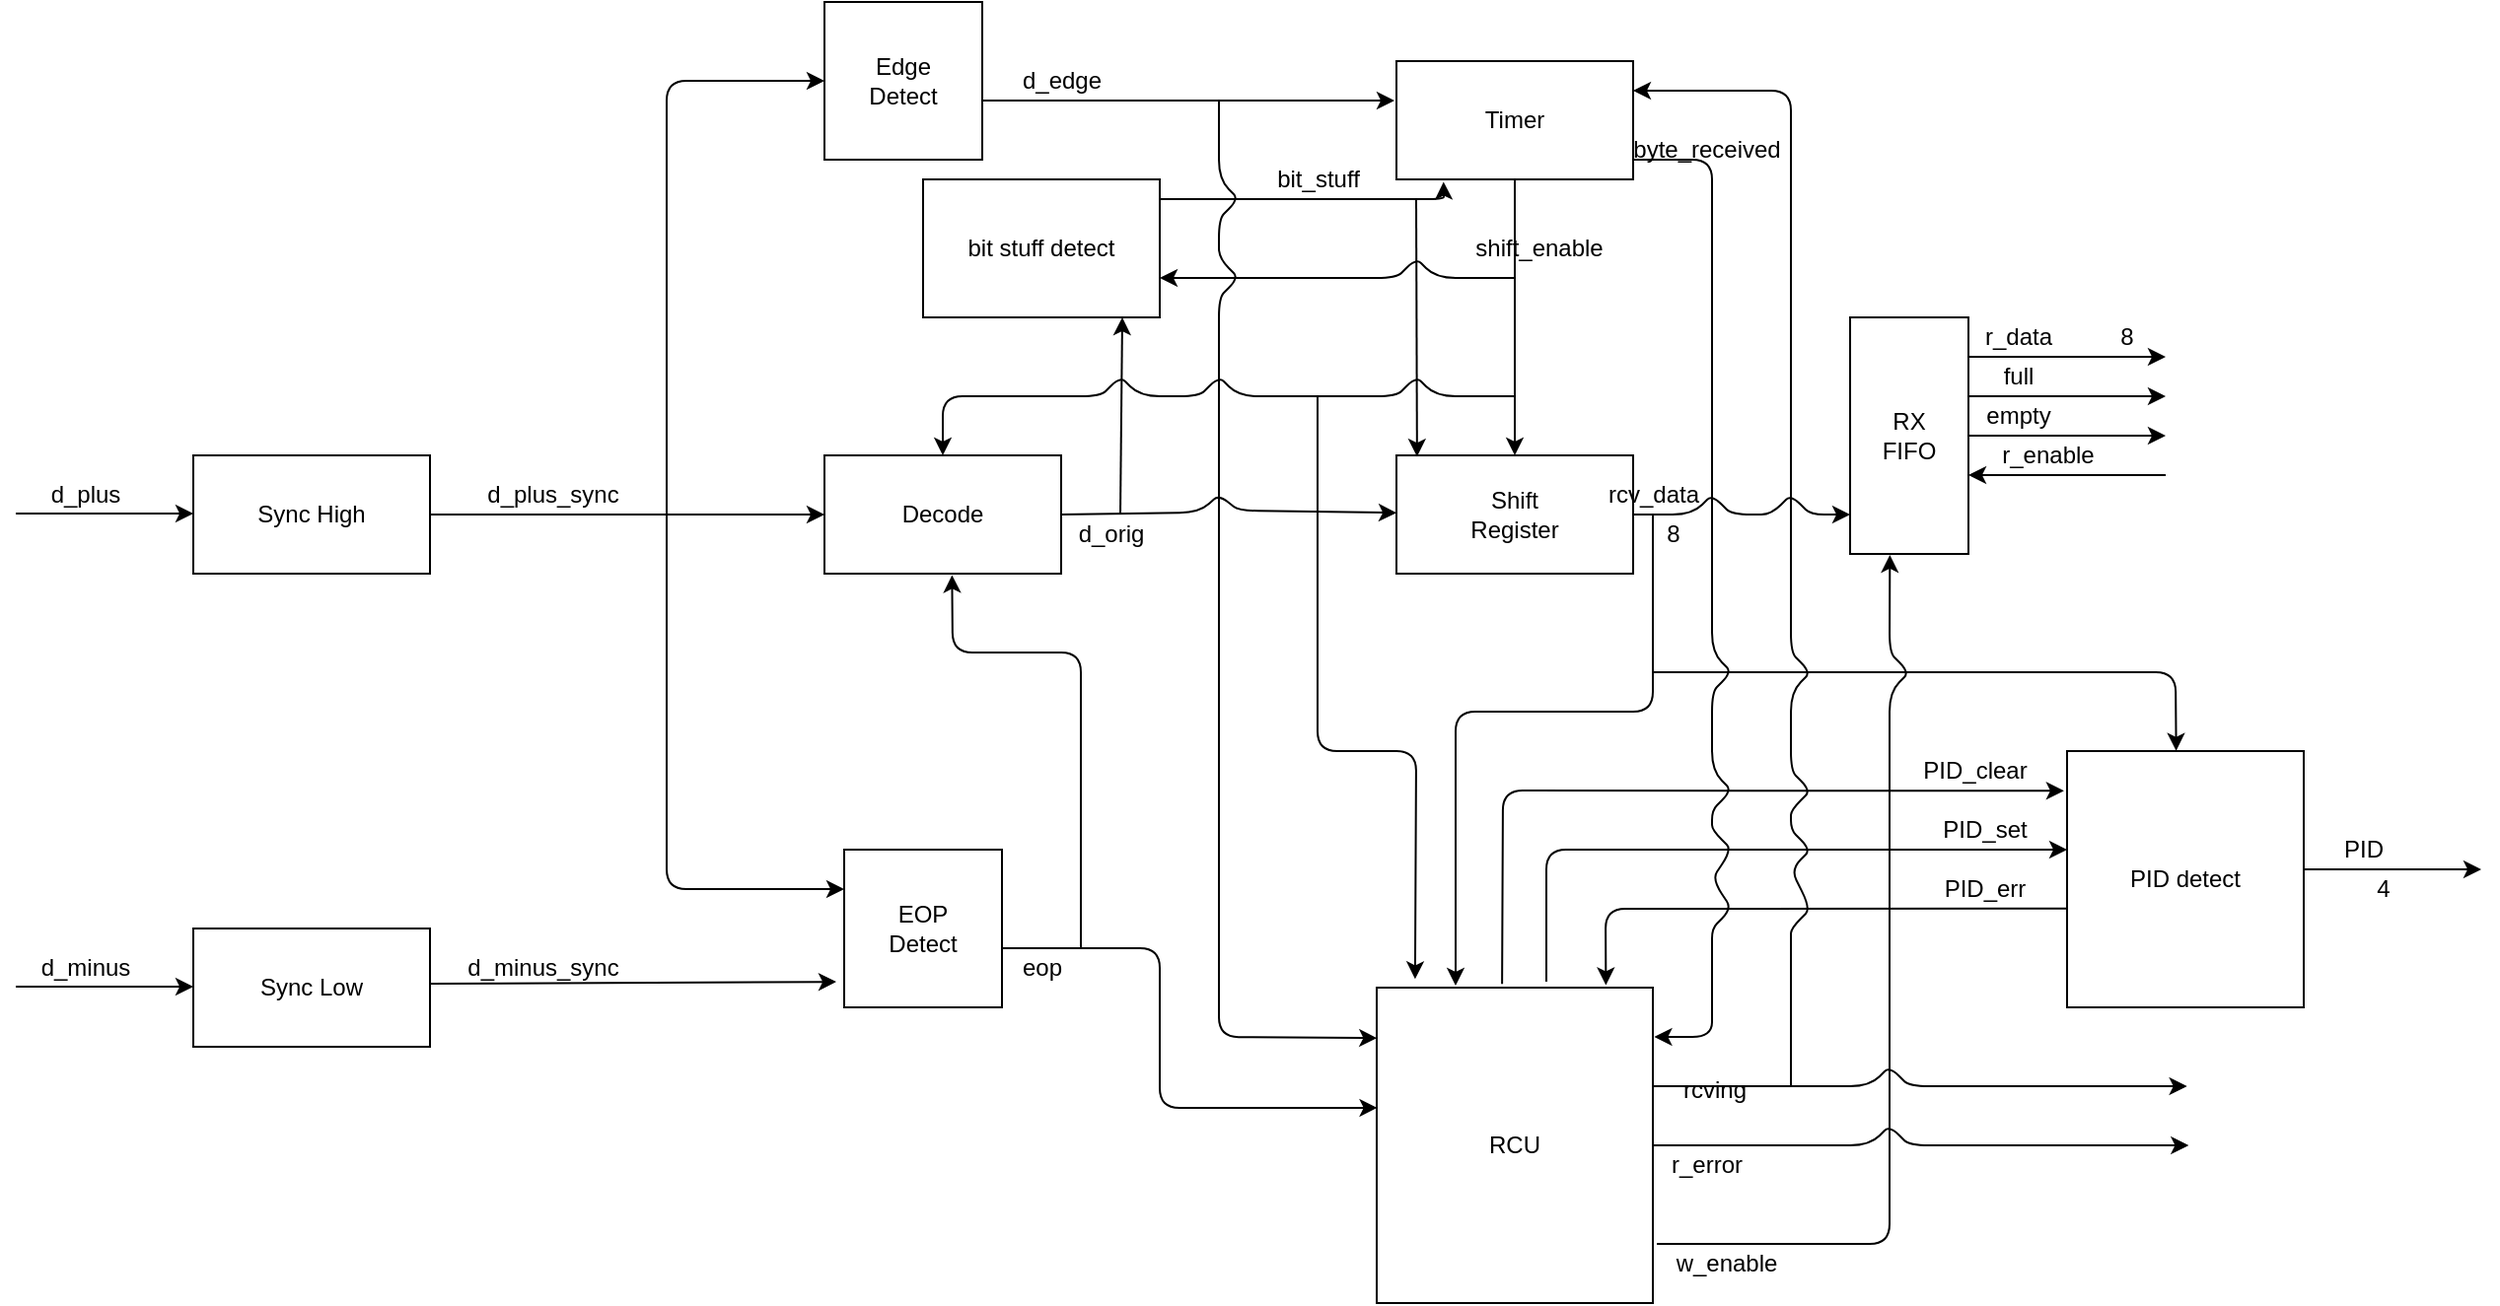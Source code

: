 <mxfile version="13.0.1" type="device"><diagram id="PSr7VT8oE5UKnbAietv1" name="Page-1"><mxGraphModel dx="946" dy="1707" grid="1" gridSize="10" guides="1" tooltips="1" connect="1" arrows="1" fold="1" page="1" pageScale="1" pageWidth="850" pageHeight="1100" math="0" shadow="0"><root><mxCell id="0"/><mxCell id="1" parent="0"/><mxCell id="7t6-sBxcLnVcA05QUVXI-1" value="Sync High" style="rounded=0;whiteSpace=wrap;html=1;" vertex="1" parent="1"><mxGeometry x="260" y="130" width="120" height="60" as="geometry"/></mxCell><mxCell id="7t6-sBxcLnVcA05QUVXI-3" value="" style="endArrow=classic;html=1;" edge="1" parent="1"><mxGeometry width="50" height="50" relative="1" as="geometry"><mxPoint x="170" y="159.5" as="sourcePoint"/><mxPoint x="260" y="159.5" as="targetPoint"/></mxGeometry></mxCell><mxCell id="7t6-sBxcLnVcA05QUVXI-4" value="d_plus" style="text;html=1;align=center;verticalAlign=middle;resizable=0;points=[];autosize=1;" vertex="1" parent="1"><mxGeometry x="180" y="140" width="50" height="20" as="geometry"/></mxCell><mxCell id="7t6-sBxcLnVcA05QUVXI-5" value="Sync Low" style="rounded=0;whiteSpace=wrap;html=1;" vertex="1" parent="1"><mxGeometry x="260" y="370" width="120" height="60" as="geometry"/></mxCell><mxCell id="7t6-sBxcLnVcA05QUVXI-6" value="" style="endArrow=classic;html=1;" edge="1" parent="1"><mxGeometry width="50" height="50" relative="1" as="geometry"><mxPoint x="170" y="399.5" as="sourcePoint"/><mxPoint x="260" y="399.5" as="targetPoint"/></mxGeometry></mxCell><mxCell id="7t6-sBxcLnVcA05QUVXI-7" value="d_minus" style="text;html=1;align=center;verticalAlign=middle;resizable=0;points=[];autosize=1;" vertex="1" parent="1"><mxGeometry x="175" y="380" width="60" height="20" as="geometry"/></mxCell><mxCell id="7t6-sBxcLnVcA05QUVXI-8" value="" style="endArrow=classic;html=1;entryX=-0.05;entryY=0.838;entryDx=0;entryDy=0;entryPerimeter=0;" edge="1" parent="1" target="7t6-sBxcLnVcA05QUVXI-10"><mxGeometry width="50" height="50" relative="1" as="geometry"><mxPoint x="380" y="398" as="sourcePoint"/><mxPoint x="520" y="398" as="targetPoint"/></mxGeometry></mxCell><mxCell id="7t6-sBxcLnVcA05QUVXI-9" value="" style="endArrow=classic;html=1;" edge="1" parent="1"><mxGeometry width="50" height="50" relative="1" as="geometry"><mxPoint x="380" y="160" as="sourcePoint"/><mxPoint x="580" y="160" as="targetPoint"/></mxGeometry></mxCell><mxCell id="7t6-sBxcLnVcA05QUVXI-10" value="EOP&lt;br&gt;Detect" style="whiteSpace=wrap;html=1;aspect=fixed;" vertex="1" parent="1"><mxGeometry x="590" y="330" width="80" height="80" as="geometry"/></mxCell><mxCell id="7t6-sBxcLnVcA05QUVXI-11" value="d_minus_sync" style="text;html=1;align=center;verticalAlign=middle;resizable=0;points=[];autosize=1;" vertex="1" parent="1"><mxGeometry x="392" y="380" width="90" height="20" as="geometry"/></mxCell><mxCell id="7t6-sBxcLnVcA05QUVXI-12" value="d_plus_sync" style="text;html=1;align=center;verticalAlign=middle;resizable=0;points=[];autosize=1;" vertex="1" parent="1"><mxGeometry x="402" y="140" width="80" height="20" as="geometry"/></mxCell><mxCell id="7t6-sBxcLnVcA05QUVXI-13" value="Decode" style="rounded=0;whiteSpace=wrap;html=1;" vertex="1" parent="1"><mxGeometry x="580" y="130" width="120" height="60" as="geometry"/></mxCell><mxCell id="7t6-sBxcLnVcA05QUVXI-14" value="" style="endArrow=classic;html=1;entryX=0;entryY=0.5;entryDx=0;entryDy=0;" edge="1" parent="1" target="7t6-sBxcLnVcA05QUVXI-16"><mxGeometry width="50" height="50" relative="1" as="geometry"><mxPoint x="500" y="160" as="sourcePoint"/><mxPoint x="580" y="30" as="targetPoint"/><Array as="points"><mxPoint x="500" y="-60"/></Array></mxGeometry></mxCell><mxCell id="7t6-sBxcLnVcA05QUVXI-15" value="" style="endArrow=classic;html=1;entryX=0;entryY=0.25;entryDx=0;entryDy=0;" edge="1" parent="1" target="7t6-sBxcLnVcA05QUVXI-10"><mxGeometry width="50" height="50" relative="1" as="geometry"><mxPoint x="500" y="160" as="sourcePoint"/><mxPoint x="550" y="110" as="targetPoint"/><Array as="points"><mxPoint x="500" y="350"/></Array></mxGeometry></mxCell><mxCell id="7t6-sBxcLnVcA05QUVXI-16" value="Edge&lt;br&gt;Detect" style="whiteSpace=wrap;html=1;aspect=fixed;" vertex="1" parent="1"><mxGeometry x="580" y="-100" width="80" height="80" as="geometry"/></mxCell><mxCell id="7t6-sBxcLnVcA05QUVXI-17" value="Shift&lt;br&gt;Register" style="rounded=0;whiteSpace=wrap;html=1;" vertex="1" parent="1"><mxGeometry x="870" y="130" width="120" height="60" as="geometry"/></mxCell><mxCell id="7t6-sBxcLnVcA05QUVXI-18" value="" style="endArrow=classic;html=1;" edge="1" parent="1" target="7t6-sBxcLnVcA05QUVXI-17"><mxGeometry width="50" height="50" relative="1" as="geometry"><mxPoint x="700" y="160" as="sourcePoint"/><mxPoint x="750" y="110" as="targetPoint"/><Array as="points"><mxPoint x="770" y="159"/><mxPoint x="780" y="150"/><mxPoint x="790" y="158"/></Array></mxGeometry></mxCell><mxCell id="7t6-sBxcLnVcA05QUVXI-19" value="Timer" style="rounded=0;whiteSpace=wrap;html=1;" vertex="1" parent="1"><mxGeometry x="870" y="-70" width="120" height="60" as="geometry"/></mxCell><mxCell id="7t6-sBxcLnVcA05QUVXI-20" value="" style="endArrow=classic;html=1;exitX=0.5;exitY=1;exitDx=0;exitDy=0;" edge="1" parent="1" source="7t6-sBxcLnVcA05QUVXI-19" target="7t6-sBxcLnVcA05QUVXI-17"><mxGeometry width="50" height="50" relative="1" as="geometry"><mxPoint x="930" y="50" as="sourcePoint"/><mxPoint x="980" as="targetPoint"/></mxGeometry></mxCell><mxCell id="7t6-sBxcLnVcA05QUVXI-21" value="" style="endArrow=classic;html=1;entryX=0.5;entryY=0;entryDx=0;entryDy=0;" edge="1" parent="1" target="7t6-sBxcLnVcA05QUVXI-13"><mxGeometry width="50" height="50" relative="1" as="geometry"><mxPoint x="930" y="100" as="sourcePoint"/><mxPoint x="980" y="50" as="targetPoint"/><Array as="points"><mxPoint x="890" y="100"/><mxPoint x="880" y="90"/><mxPoint x="870" y="100"/><mxPoint x="790" y="100"/><mxPoint x="780" y="90"/><mxPoint x="770" y="100"/><mxPoint x="740" y="100"/><mxPoint x="730" y="90"/><mxPoint x="720" y="100"/><mxPoint x="640" y="100"/></Array></mxGeometry></mxCell><mxCell id="7t6-sBxcLnVcA05QUVXI-22" value="" style="endArrow=classic;html=1;" edge="1" parent="1"><mxGeometry width="50" height="50" relative="1" as="geometry"><mxPoint x="660" y="-50" as="sourcePoint"/><mxPoint x="869" y="-50" as="targetPoint"/></mxGeometry></mxCell><mxCell id="7t6-sBxcLnVcA05QUVXI-23" value="" style="endArrow=classic;html=1;entryX=0.001;entryY=0.16;entryDx=0;entryDy=0;entryPerimeter=0;" edge="1" parent="1" target="7t6-sBxcLnVcA05QUVXI-24"><mxGeometry width="50" height="50" relative="1" as="geometry"><mxPoint x="780" y="-50" as="sourcePoint"/><mxPoint x="830" y="350" as="targetPoint"/><Array as="points"><mxPoint x="780" y="-10"/><mxPoint x="790"/><mxPoint x="780" y="10"/><mxPoint x="780" y="30"/><mxPoint x="790" y="40"/><mxPoint x="780" y="50"/><mxPoint x="780" y="425"/></Array></mxGeometry></mxCell><mxCell id="7t6-sBxcLnVcA05QUVXI-24" value="RCU" style="rounded=0;whiteSpace=wrap;html=1;" vertex="1" parent="1"><mxGeometry x="860" y="400" width="140" height="160" as="geometry"/></mxCell><mxCell id="7t6-sBxcLnVcA05QUVXI-25" value="d_edge" style="text;html=1;align=center;verticalAlign=middle;resizable=0;points=[];autosize=1;" vertex="1" parent="1"><mxGeometry x="670" y="-70" width="60" height="20" as="geometry"/></mxCell><mxCell id="7t6-sBxcLnVcA05QUVXI-26" value="d_orig" style="text;html=1;align=center;verticalAlign=middle;resizable=0;points=[];autosize=1;" vertex="1" parent="1"><mxGeometry x="700" y="160" width="50" height="20" as="geometry"/></mxCell><mxCell id="7t6-sBxcLnVcA05QUVXI-27" value="shift_enable" style="text;html=1;align=center;verticalAlign=middle;resizable=0;points=[];autosize=1;" vertex="1" parent="1"><mxGeometry x="902" y="15" width="80" height="20" as="geometry"/></mxCell><mxCell id="7t6-sBxcLnVcA05QUVXI-28" value="" style="endArrow=classic;html=1;entryX=0.139;entryY=-0.027;entryDx=0;entryDy=0;entryPerimeter=0;" edge="1" parent="1" target="7t6-sBxcLnVcA05QUVXI-24"><mxGeometry width="50" height="50" relative="1" as="geometry"><mxPoint x="830" y="100" as="sourcePoint"/><mxPoint x="880" y="50" as="targetPoint"/><Array as="points"><mxPoint x="830" y="280"/><mxPoint x="880" y="280"/></Array></mxGeometry></mxCell><mxCell id="7t6-sBxcLnVcA05QUVXI-30" value="bit stuff detect" style="rounded=0;whiteSpace=wrap;html=1;" vertex="1" parent="1"><mxGeometry x="630" y="-10" width="120" height="70" as="geometry"/></mxCell><mxCell id="7t6-sBxcLnVcA05QUVXI-31" value="" style="endArrow=classic;html=1;" edge="1" parent="1"><mxGeometry width="50" height="50" relative="1" as="geometry"><mxPoint x="730" y="160" as="sourcePoint"/><mxPoint x="731" y="60" as="targetPoint"/></mxGeometry></mxCell><mxCell id="7t6-sBxcLnVcA05QUVXI-32" value="" style="endArrow=classic;html=1;" edge="1" parent="1"><mxGeometry width="50" height="50" relative="1" as="geometry"><mxPoint x="930" y="40" as="sourcePoint"/><mxPoint x="750" y="40" as="targetPoint"/><Array as="points"><mxPoint x="890" y="40"/><mxPoint x="880" y="30"/><mxPoint x="870" y="40"/><mxPoint x="840" y="40"/></Array></mxGeometry></mxCell><mxCell id="7t6-sBxcLnVcA05QUVXI-33" value="" style="endArrow=classic;html=1;" edge="1" parent="1"><mxGeometry width="50" height="50" relative="1" as="geometry"><mxPoint x="990" y="160" as="sourcePoint"/><mxPoint x="1100" y="160" as="targetPoint"/><Array as="points"><mxPoint x="1020" y="160"/><mxPoint x="1030" y="150"/><mxPoint x="1040" y="160"/><mxPoint x="1060" y="160"/><mxPoint x="1070" y="150"/><mxPoint x="1080" y="160"/></Array></mxGeometry></mxCell><mxCell id="7t6-sBxcLnVcA05QUVXI-34" value="" style="endArrow=classic;html=1;entryX=0.199;entryY=1.021;entryDx=0;entryDy=0;entryPerimeter=0;" edge="1" parent="1" target="7t6-sBxcLnVcA05QUVXI-19"><mxGeometry width="50" height="50" relative="1" as="geometry"><mxPoint x="750" as="sourcePoint"/><mxPoint x="900" as="targetPoint"/><Array as="points"><mxPoint x="894"/></Array></mxGeometry></mxCell><mxCell id="7t6-sBxcLnVcA05QUVXI-35" value="bit_stuff" style="text;html=1;align=center;verticalAlign=middle;resizable=0;points=[];autosize=1;" vertex="1" parent="1"><mxGeometry x="800" y="-20" width="60" height="20" as="geometry"/></mxCell><mxCell id="7t6-sBxcLnVcA05QUVXI-38" value="" style="endArrow=classic;html=1;entryX=0.087;entryY=0.01;entryDx=0;entryDy=0;entryPerimeter=0;" edge="1" parent="1" target="7t6-sBxcLnVcA05QUVXI-17"><mxGeometry width="50" height="50" relative="1" as="geometry"><mxPoint x="880" as="sourcePoint"/><mxPoint x="930" y="-50" as="targetPoint"/></mxGeometry></mxCell><mxCell id="7t6-sBxcLnVcA05QUVXI-39" value="PID detect" style="rounded=0;whiteSpace=wrap;html=1;" vertex="1" parent="1"><mxGeometry x="1210" y="280" width="120" height="130" as="geometry"/></mxCell><mxCell id="7t6-sBxcLnVcA05QUVXI-40" value="RX&lt;br&gt;FIFO" style="rounded=0;whiteSpace=wrap;html=1;" vertex="1" parent="1"><mxGeometry x="1100" y="60" width="60" height="120" as="geometry"/></mxCell><mxCell id="7t6-sBxcLnVcA05QUVXI-41" value="" style="endArrow=classic;html=1;entryX=1.005;entryY=0.156;entryDx=0;entryDy=0;entryPerimeter=0;" edge="1" parent="1" target="7t6-sBxcLnVcA05QUVXI-24"><mxGeometry width="50" height="50" relative="1" as="geometry"><mxPoint x="990" y="-20" as="sourcePoint"/><mxPoint x="1040" y="-70" as="targetPoint"/><Array as="points"><mxPoint x="1030" y="-20"/><mxPoint x="1030" y="230"/><mxPoint x="1040" y="240"/><mxPoint x="1030" y="250"/><mxPoint x="1030" y="290"/><mxPoint x="1040" y="300"/><mxPoint x="1030" y="310"/><mxPoint x="1030" y="320"/><mxPoint x="1040" y="330"/><mxPoint x="1030" y="345"/><mxPoint x="1040" y="360"/><mxPoint x="1030" y="370"/><mxPoint x="1030" y="380"/><mxPoint x="1030" y="400"/><mxPoint x="1030" y="425"/></Array></mxGeometry></mxCell><mxCell id="7t6-sBxcLnVcA05QUVXI-42" value="byte_received" style="text;html=1;align=center;verticalAlign=middle;resizable=0;points=[];autosize=1;" vertex="1" parent="1"><mxGeometry x="982" y="-35" width="90" height="20" as="geometry"/></mxCell><mxCell id="7t6-sBxcLnVcA05QUVXI-43" value="" style="endArrow=classic;html=1;" edge="1" parent="1"><mxGeometry width="50" height="50" relative="1" as="geometry"><mxPoint x="1000" y="450" as="sourcePoint"/><mxPoint x="1270.833" y="450" as="targetPoint"/><Array as="points"><mxPoint x="1110" y="450"/><mxPoint x="1120" y="440"/><mxPoint x="1130" y="450"/></Array></mxGeometry></mxCell><mxCell id="7t6-sBxcLnVcA05QUVXI-44" value="" style="endArrow=classic;html=1;entryX=1;entryY=0.25;entryDx=0;entryDy=0;" edge="1" parent="1" target="7t6-sBxcLnVcA05QUVXI-19"><mxGeometry width="50" height="50" relative="1" as="geometry"><mxPoint x="1070" y="450" as="sourcePoint"/><mxPoint x="1120" y="320" as="targetPoint"/><Array as="points"><mxPoint x="1070" y="400"/><mxPoint x="1070" y="380"/><mxPoint x="1070" y="370"/><mxPoint x="1080" y="360"/><mxPoint x="1070" y="340"/><mxPoint x="1080" y="330"/><mxPoint x="1070" y="320"/><mxPoint x="1070" y="310"/><mxPoint x="1080" y="300"/><mxPoint x="1070" y="290"/><mxPoint x="1070" y="250"/><mxPoint x="1080" y="240"/><mxPoint x="1070" y="230"/><mxPoint x="1070" y="-55"/></Array></mxGeometry></mxCell><mxCell id="7t6-sBxcLnVcA05QUVXI-45" value="rcving" style="text;html=1;align=center;verticalAlign=middle;resizable=0;points=[];autosize=1;" vertex="1" parent="1"><mxGeometry x="1006" y="442" width="50" height="20" as="geometry"/></mxCell><mxCell id="7t6-sBxcLnVcA05QUVXI-46" value="" style="endArrow=classic;html=1;" edge="1" parent="1"><mxGeometry width="50" height="50" relative="1" as="geometry"><mxPoint x="1000" y="480" as="sourcePoint"/><mxPoint x="1271.667" y="480" as="targetPoint"/><Array as="points"><mxPoint x="1110" y="480"/><mxPoint x="1120" y="470"/><mxPoint x="1130" y="480"/></Array></mxGeometry></mxCell><mxCell id="7t6-sBxcLnVcA05QUVXI-47" value="r_error" style="text;html=1;align=center;verticalAlign=middle;resizable=0;points=[];autosize=1;" vertex="1" parent="1"><mxGeometry x="1002" y="480" width="50" height="20" as="geometry"/></mxCell><mxCell id="7t6-sBxcLnVcA05QUVXI-48" value="rcv_data" style="text;html=1;align=center;verticalAlign=middle;resizable=0;points=[];autosize=1;" vertex="1" parent="1"><mxGeometry x="970" y="140" width="60" height="20" as="geometry"/></mxCell><mxCell id="7t6-sBxcLnVcA05QUVXI-49" value="" style="endArrow=classic;html=1;" edge="1" parent="1"><mxGeometry width="50" height="50" relative="1" as="geometry"><mxPoint x="1000" y="160" as="sourcePoint"/><mxPoint x="900" y="399" as="targetPoint"/><Array as="points"><mxPoint x="1000" y="260"/><mxPoint x="900" y="260"/></Array></mxGeometry></mxCell><mxCell id="7t6-sBxcLnVcA05QUVXI-50" value="" style="endArrow=classic;html=1;entryX=0.002;entryY=0.381;entryDx=0;entryDy=0;entryPerimeter=0;" edge="1" parent="1" target="7t6-sBxcLnVcA05QUVXI-24"><mxGeometry width="50" height="50" relative="1" as="geometry"><mxPoint x="670" y="380" as="sourcePoint"/><mxPoint x="720" y="330" as="targetPoint"/><Array as="points"><mxPoint x="750" y="380"/><mxPoint x="750" y="461"/></Array></mxGeometry></mxCell><mxCell id="7t6-sBxcLnVcA05QUVXI-51" value="eop" style="text;html=1;align=center;verticalAlign=middle;resizable=0;points=[];autosize=1;" vertex="1" parent="1"><mxGeometry x="670" y="380" width="40" height="20" as="geometry"/></mxCell><mxCell id="7t6-sBxcLnVcA05QUVXI-52" value="" style="endArrow=classic;html=1;entryX=0.539;entryY=1.012;entryDx=0;entryDy=0;entryPerimeter=0;" edge="1" parent="1" target="7t6-sBxcLnVcA05QUVXI-13"><mxGeometry width="50" height="50" relative="1" as="geometry"><mxPoint x="710" y="380" as="sourcePoint"/><mxPoint x="760" y="330" as="targetPoint"/><Array as="points"><mxPoint x="710" y="230"/><mxPoint x="645" y="230"/></Array></mxGeometry></mxCell><mxCell id="7t6-sBxcLnVcA05QUVXI-54" value="" style="endArrow=classic;html=1;entryX=0.336;entryY=1.004;entryDx=0;entryDy=0;entryPerimeter=0;" edge="1" parent="1" target="7t6-sBxcLnVcA05QUVXI-40"><mxGeometry width="50" height="50" relative="1" as="geometry"><mxPoint x="1002" y="530" as="sourcePoint"/><mxPoint x="1052" y="480" as="targetPoint"/><Array as="points"><mxPoint x="1120" y="530"/><mxPoint x="1120" y="250"/><mxPoint x="1130" y="240"/><mxPoint x="1120" y="230"/></Array></mxGeometry></mxCell><mxCell id="7t6-sBxcLnVcA05QUVXI-55" value="w_enable" style="text;html=1;align=center;verticalAlign=middle;resizable=0;points=[];autosize=1;" vertex="1" parent="1"><mxGeometry x="1002" y="530" width="70" height="20" as="geometry"/></mxCell><mxCell id="7t6-sBxcLnVcA05QUVXI-56" value="8" style="text;html=1;align=center;verticalAlign=middle;resizable=0;points=[];autosize=1;" vertex="1" parent="1"><mxGeometry x="1000" y="160" width="20" height="20" as="geometry"/></mxCell><mxCell id="7t6-sBxcLnVcA05QUVXI-58" value="" style="endArrow=classic;html=1;" edge="1" parent="1"><mxGeometry width="50" height="50" relative="1" as="geometry"><mxPoint x="946" y="397" as="sourcePoint"/><mxPoint x="1210" y="330" as="targetPoint"/><Array as="points"><mxPoint x="946" y="330"/></Array></mxGeometry></mxCell><mxCell id="7t6-sBxcLnVcA05QUVXI-59" value="" style="endArrow=classic;html=1;exitX=0.454;exitY=-0.012;exitDx=0;exitDy=0;exitPerimeter=0;entryX=-0.013;entryY=0.155;entryDx=0;entryDy=0;entryPerimeter=0;" edge="1" parent="1" source="7t6-sBxcLnVcA05QUVXI-24" target="7t6-sBxcLnVcA05QUVXI-39"><mxGeometry width="50" height="50" relative="1" as="geometry"><mxPoint x="1160" y="340" as="sourcePoint"/><mxPoint x="1190" y="310" as="targetPoint"/><Array as="points"><mxPoint x="924" y="300"/></Array></mxGeometry></mxCell><mxCell id="7t6-sBxcLnVcA05QUVXI-60" value="PID_clear" style="text;html=1;align=center;verticalAlign=middle;resizable=0;points=[];autosize=1;" vertex="1" parent="1"><mxGeometry x="1128" y="280" width="70" height="20" as="geometry"/></mxCell><mxCell id="7t6-sBxcLnVcA05QUVXI-61" value="" style="endArrow=classic;html=1;entryX=0.83;entryY=-0.008;entryDx=0;entryDy=0;entryPerimeter=0;exitX=-0.001;exitY=0.614;exitDx=0;exitDy=0;exitPerimeter=0;" edge="1" parent="1" source="7t6-sBxcLnVcA05QUVXI-39" target="7t6-sBxcLnVcA05QUVXI-24"><mxGeometry width="50" height="50" relative="1" as="geometry"><mxPoint x="1210" y="370" as="sourcePoint"/><mxPoint x="1260" y="320" as="targetPoint"/><Array as="points"><mxPoint x="976" y="360"/></Array></mxGeometry></mxCell><mxCell id="7t6-sBxcLnVcA05QUVXI-62" value="PID_err" style="text;html=1;align=center;verticalAlign=middle;resizable=0;points=[];autosize=1;" vertex="1" parent="1"><mxGeometry x="1138" y="340" width="60" height="20" as="geometry"/></mxCell><mxCell id="7t6-sBxcLnVcA05QUVXI-64" value="PID_set" style="text;html=1;align=center;verticalAlign=middle;resizable=0;points=[];autosize=1;" vertex="1" parent="1"><mxGeometry x="1138" y="310" width="60" height="20" as="geometry"/></mxCell><mxCell id="7t6-sBxcLnVcA05QUVXI-65" value="" style="endArrow=classic;html=1;" edge="1" parent="1"><mxGeometry width="50" height="50" relative="1" as="geometry"><mxPoint x="1330" y="340" as="sourcePoint"/><mxPoint x="1420" y="340" as="targetPoint"/></mxGeometry></mxCell><mxCell id="7t6-sBxcLnVcA05QUVXI-66" value="" style="endArrow=classic;html=1;entryX=0.461;entryY=-0.001;entryDx=0;entryDy=0;entryPerimeter=0;" edge="1" parent="1" target="7t6-sBxcLnVcA05QUVXI-39"><mxGeometry width="50" height="50" relative="1" as="geometry"><mxPoint x="1000" y="240" as="sourcePoint"/><mxPoint x="1050" y="190" as="targetPoint"/><Array as="points"><mxPoint x="1265" y="240"/></Array></mxGeometry></mxCell><mxCell id="7t6-sBxcLnVcA05QUVXI-67" value="4" style="text;html=1;align=center;verticalAlign=middle;resizable=0;points=[];autosize=1;" vertex="1" parent="1"><mxGeometry x="1360" y="340" width="20" height="20" as="geometry"/></mxCell><mxCell id="7t6-sBxcLnVcA05QUVXI-71" value="PID" style="text;html=1;align=center;verticalAlign=middle;resizable=0;points=[];autosize=1;" vertex="1" parent="1"><mxGeometry x="1340" y="320" width="40" height="20" as="geometry"/></mxCell><mxCell id="7t6-sBxcLnVcA05QUVXI-72" value="" style="endArrow=classic;html=1;" edge="1" parent="1"><mxGeometry width="50" height="50" relative="1" as="geometry"><mxPoint x="1160" y="80" as="sourcePoint"/><mxPoint x="1260" y="80" as="targetPoint"/></mxGeometry></mxCell><mxCell id="7t6-sBxcLnVcA05QUVXI-73" value="r_data" style="text;html=1;align=center;verticalAlign=middle;resizable=0;points=[];autosize=1;" vertex="1" parent="1"><mxGeometry x="1160" y="60" width="50" height="20" as="geometry"/></mxCell><mxCell id="7t6-sBxcLnVcA05QUVXI-74" value="8" style="text;html=1;align=center;verticalAlign=middle;resizable=0;points=[];autosize=1;" vertex="1" parent="1"><mxGeometry x="1230" y="60" width="20" height="20" as="geometry"/></mxCell><mxCell id="7t6-sBxcLnVcA05QUVXI-75" value="" style="endArrow=classic;html=1;" edge="1" parent="1"><mxGeometry width="50" height="50" relative="1" as="geometry"><mxPoint x="1160" y="100" as="sourcePoint"/><mxPoint x="1260" y="100" as="targetPoint"/></mxGeometry></mxCell><mxCell id="7t6-sBxcLnVcA05QUVXI-76" value="full" style="text;html=1;align=center;verticalAlign=middle;resizable=0;points=[];autosize=1;" vertex="1" parent="1"><mxGeometry x="1170" y="80" width="30" height="20" as="geometry"/></mxCell><mxCell id="7t6-sBxcLnVcA05QUVXI-77" value="empty" style="text;html=1;align=center;verticalAlign=middle;resizable=0;points=[];autosize=1;" vertex="1" parent="1"><mxGeometry x="1160" y="100" width="50" height="20" as="geometry"/></mxCell><mxCell id="7t6-sBxcLnVcA05QUVXI-78" value="" style="endArrow=classic;html=1;" edge="1" parent="1"><mxGeometry width="50" height="50" relative="1" as="geometry"><mxPoint x="1160" y="120" as="sourcePoint"/><mxPoint x="1260" y="120" as="targetPoint"/></mxGeometry></mxCell><mxCell id="7t6-sBxcLnVcA05QUVXI-79" value="" style="endArrow=classic;html=1;" edge="1" parent="1"><mxGeometry width="50" height="50" relative="1" as="geometry"><mxPoint x="1260" y="140" as="sourcePoint"/><mxPoint x="1160" y="140" as="targetPoint"/></mxGeometry></mxCell><mxCell id="7t6-sBxcLnVcA05QUVXI-80" value="r_enable" style="text;html=1;align=center;verticalAlign=middle;resizable=0;points=[];autosize=1;" vertex="1" parent="1"><mxGeometry x="1170" y="120" width="60" height="20" as="geometry"/></mxCell></root></mxGraphModel></diagram></mxfile>